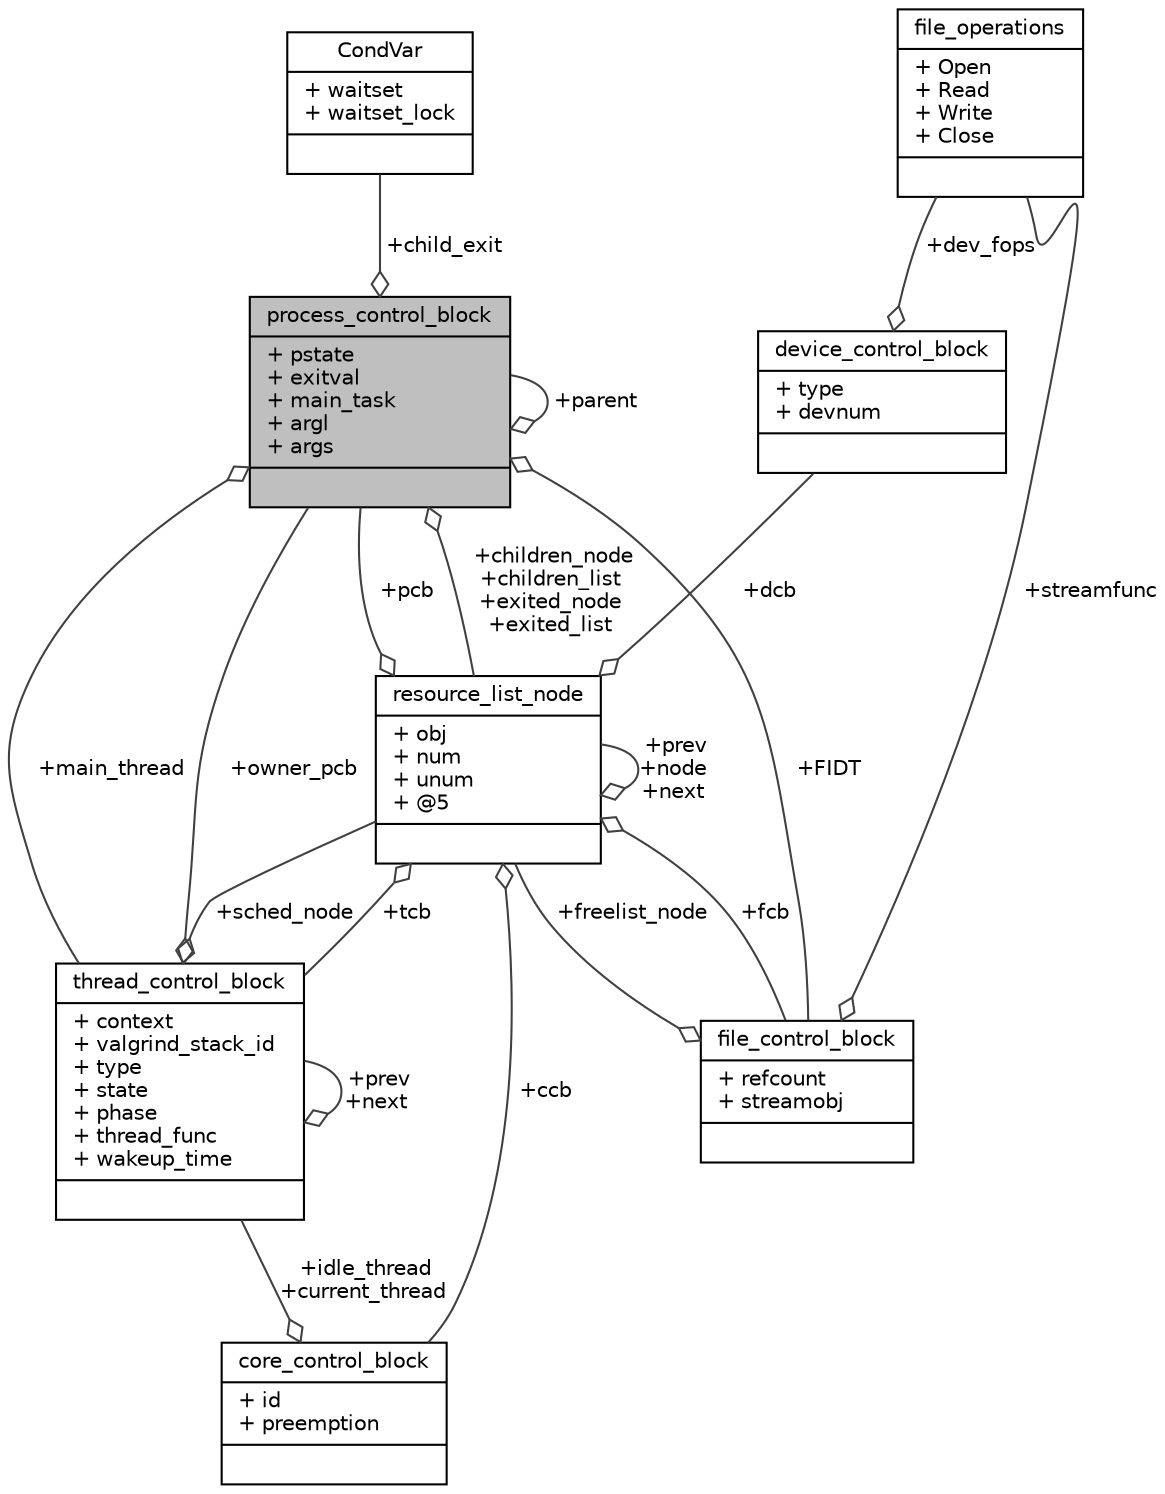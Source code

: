 digraph "process_control_block"
{
  edge [fontname="Helvetica",fontsize="10",labelfontname="Helvetica",labelfontsize="10"];
  node [fontname="Helvetica",fontsize="10",shape=record];
  Node1 [label="{process_control_block\n|+ pstate\l+ exitval\l+ main_task\l+ argl\l+ args\l|}",height=0.2,width=0.4,color="black", fillcolor="grey75", style="filled", fontcolor="black"];
  Node2 -> Node1 [color="grey25",fontsize="10",style="solid",label=" +child_exit" ,arrowhead="odiamond",fontname="Helvetica"];
  Node2 [label="{CondVar\n|+ waitset\l+ waitset_lock\l|}",height=0.2,width=0.4,color="black", fillcolor="white", style="filled",URL="$structCondVar.html",tooltip="Condition variables. "];
  Node1 -> Node1 [color="grey25",fontsize="10",style="solid",label=" +parent" ,arrowhead="odiamond",fontname="Helvetica"];
  Node3 -> Node1 [color="grey25",fontsize="10",style="solid",label=" +children_node\n+children_list\n+exited_node\n+exited_list" ,arrowhead="odiamond",fontname="Helvetica"];
  Node3 [label="{resource_list_node\n|+ obj\l+ num\l+ unum\l+ @5\l|}",height=0.2,width=0.4,color="black", fillcolor="white", style="filled",URL="$structresource__list__node.html",tooltip="List node. "];
  Node1 -> Node3 [color="grey25",fontsize="10",style="solid",label=" +pcb" ,arrowhead="odiamond",fontname="Helvetica"];
  Node3 -> Node3 [color="grey25",fontsize="10",style="solid",label=" +prev\n+node\n+next" ,arrowhead="odiamond",fontname="Helvetica"];
  Node4 -> Node3 [color="grey25",fontsize="10",style="solid",label=" +ccb" ,arrowhead="odiamond",fontname="Helvetica"];
  Node4 [label="{core_control_block\n|+ id\l+ preemption\l|}",height=0.2,width=0.4,color="black", fillcolor="white", style="filled",URL="$structcore__control__block.html",tooltip="Core control block. "];
  Node5 -> Node4 [color="grey25",fontsize="10",style="solid",label=" +idle_thread\n+current_thread" ,arrowhead="odiamond",fontname="Helvetica"];
  Node5 [label="{thread_control_block\n|+ context\l+ valgrind_stack_id\l+ type\l+ state\l+ phase\l+ thread_func\l+ wakeup_time\l|}",height=0.2,width=0.4,color="black", fillcolor="white", style="filled",URL="$structthread__control__block.html",tooltip="The thread control block. "];
  Node1 -> Node5 [color="grey25",fontsize="10",style="solid",label=" +owner_pcb" ,arrowhead="odiamond",fontname="Helvetica"];
  Node3 -> Node5 [color="grey25",fontsize="10",style="solid",label=" +sched_node" ,arrowhead="odiamond",fontname="Helvetica"];
  Node5 -> Node5 [color="grey25",fontsize="10",style="solid",label=" +prev\n+next" ,arrowhead="odiamond",fontname="Helvetica"];
  Node6 -> Node3 [color="grey25",fontsize="10",style="solid",label=" +dcb" ,arrowhead="odiamond",fontname="Helvetica"];
  Node6 [label="{device_control_block\n|+ type\l+ devnum\l|}",height=0.2,width=0.4,color="black", fillcolor="white", style="filled",URL="$structdevice__control__block.html",tooltip="Device control block. "];
  Node7 -> Node6 [color="grey25",fontsize="10",style="solid",label=" +dev_fops" ,arrowhead="odiamond",fontname="Helvetica"];
  Node7 [label="{file_operations\n|+ Open\l+ Read\l+ Write\l+ Close\l|}",height=0.2,width=0.4,color="black", fillcolor="white", style="filled",URL="$structfile__operations.html",tooltip="The device-specific file operations table. "];
  Node8 -> Node3 [color="grey25",fontsize="10",style="solid",label=" +fcb" ,arrowhead="odiamond",fontname="Helvetica"];
  Node8 [label="{file_control_block\n|+ refcount\l+ streamobj\l|}",height=0.2,width=0.4,color="black", fillcolor="white", style="filled",URL="$structfile__control__block.html",tooltip="The file control block. "];
  Node3 -> Node8 [color="grey25",fontsize="10",style="solid",label=" +freelist_node" ,arrowhead="odiamond",fontname="Helvetica"];
  Node7 -> Node8 [color="grey25",fontsize="10",style="solid",label=" +streamfunc" ,arrowhead="odiamond",fontname="Helvetica"];
  Node5 -> Node3 [color="grey25",fontsize="10",style="solid",label=" +tcb" ,arrowhead="odiamond",fontname="Helvetica"];
  Node8 -> Node1 [color="grey25",fontsize="10",style="solid",label=" +FIDT" ,arrowhead="odiamond",fontname="Helvetica"];
  Node5 -> Node1 [color="grey25",fontsize="10",style="solid",label=" +main_thread" ,arrowhead="odiamond",fontname="Helvetica"];
}
